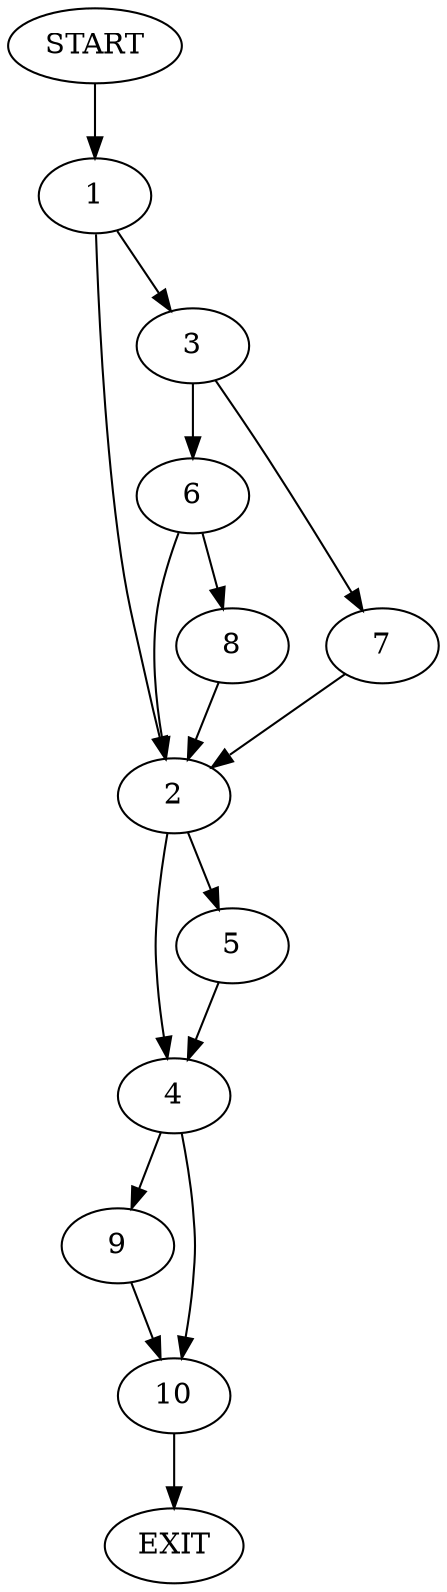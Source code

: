 digraph {
0 [label="START"]
11 [label="EXIT"]
0 -> 1
1 -> 2
1 -> 3
2 -> 4
2 -> 5
3 -> 6
3 -> 7
6 -> 2
6 -> 8
7 -> 2
8 -> 2
4 -> 9
4 -> 10
5 -> 4
9 -> 10
10 -> 11
}
